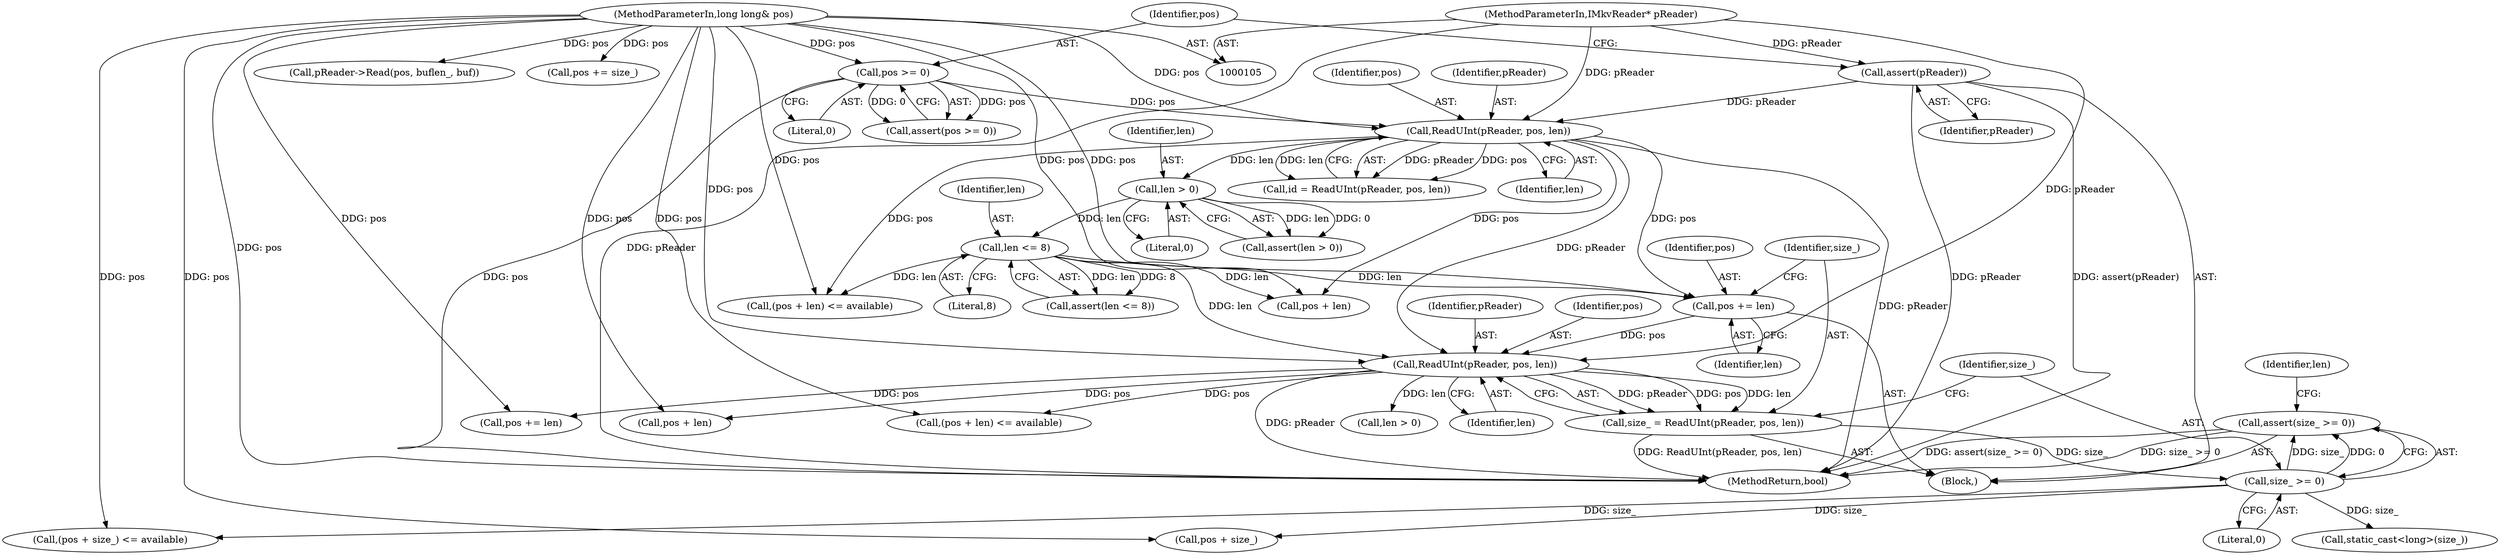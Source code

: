 digraph "0_Android_04839626ed859623901ebd3a5fd483982186b59d_161@API" {
"1000190" [label="(Call,assert(size_ >= 0))"];
"1000191" [label="(Call,size_ >= 0)"];
"1000184" [label="(Call,size_ = ReadUInt(pReader, pos, len))"];
"1000186" [label="(Call,ReadUInt(pReader, pos, len))"];
"1000150" [label="(Call,ReadUInt(pReader, pos, len))"];
"1000112" [label="(Call,assert(pReader))"];
"1000106" [label="(MethodParameterIn,IMkvReader* pReader)"];
"1000115" [label="(Call,pos >= 0)"];
"1000107" [label="(MethodParameterIn,long long& pos)"];
"1000180" [label="(Call,pos += len)"];
"1000163" [label="(Call,len <= 8)"];
"1000159" [label="(Call,len > 0)"];
"1000191" [label="(Call,size_ >= 0)"];
"1000106" [label="(MethodParameterIn,IMkvReader* pReader)"];
"1000165" [label="(Literal,8)"];
"1000112" [label="(Call,assert(pReader))"];
"1000164" [label="(Identifier,len)"];
"1000195" [label="(Call,len > 0)"];
"1000113" [label="(Identifier,pReader)"];
"1000116" [label="(Identifier,pos)"];
"1000114" [label="(Call,assert(pos >= 0))"];
"1000180" [label="(Call,pos += len)"];
"1000152" [label="(Identifier,pos)"];
"1000148" [label="(Call,id = ReadUInt(pReader, pos, len))"];
"1000111" [label="(Block,)"];
"1000192" [label="(Identifier,size_)"];
"1000160" [label="(Identifier,len)"];
"1000187" [label="(Identifier,pReader)"];
"1000213" [label="(Call,pos + size_)"];
"1000107" [label="(MethodParameterIn,long long& pos)"];
"1000158" [label="(Call,assert(len > 0))"];
"1000208" [label="(Call,pos += len)"];
"1000186" [label="(Call,ReadUInt(pReader, pos, len))"];
"1000203" [label="(Call,(pos + len) <= available)"];
"1000151" [label="(Identifier,pReader)"];
"1000193" [label="(Literal,0)"];
"1000181" [label="(Identifier,pos)"];
"1000244" [label="(MethodReturn,bool)"];
"1000150" [label="(Call,ReadUInt(pReader, pos, len))"];
"1000190" [label="(Call,assert(size_ >= 0))"];
"1000115" [label="(Call,pos >= 0)"];
"1000212" [label="(Call,(pos + size_) <= available)"];
"1000167" [label="(Call,(pos + len) <= available)"];
"1000162" [label="(Call,assert(len <= 8))"];
"1000153" [label="(Identifier,len)"];
"1000185" [label="(Identifier,size_)"];
"1000188" [label="(Identifier,pos)"];
"1000220" [label="(Call,static_cast<long>(size_))"];
"1000204" [label="(Call,pos + len)"];
"1000161" [label="(Literal,0)"];
"1000228" [label="(Call,pReader->Read(pos, buflen_, buf))"];
"1000239" [label="(Call,pos += size_)"];
"1000196" [label="(Identifier,len)"];
"1000184" [label="(Call,size_ = ReadUInt(pReader, pos, len))"];
"1000189" [label="(Identifier,len)"];
"1000159" [label="(Call,len > 0)"];
"1000168" [label="(Call,pos + len)"];
"1000117" [label="(Literal,0)"];
"1000182" [label="(Identifier,len)"];
"1000163" [label="(Call,len <= 8)"];
"1000190" -> "1000111"  [label="AST: "];
"1000190" -> "1000191"  [label="CFG: "];
"1000191" -> "1000190"  [label="AST: "];
"1000196" -> "1000190"  [label="CFG: "];
"1000190" -> "1000244"  [label="DDG: assert(size_ >= 0)"];
"1000190" -> "1000244"  [label="DDG: size_ >= 0"];
"1000191" -> "1000190"  [label="DDG: size_"];
"1000191" -> "1000190"  [label="DDG: 0"];
"1000191" -> "1000193"  [label="CFG: "];
"1000192" -> "1000191"  [label="AST: "];
"1000193" -> "1000191"  [label="AST: "];
"1000184" -> "1000191"  [label="DDG: size_"];
"1000191" -> "1000212"  [label="DDG: size_"];
"1000191" -> "1000213"  [label="DDG: size_"];
"1000191" -> "1000220"  [label="DDG: size_"];
"1000184" -> "1000111"  [label="AST: "];
"1000184" -> "1000186"  [label="CFG: "];
"1000185" -> "1000184"  [label="AST: "];
"1000186" -> "1000184"  [label="AST: "];
"1000192" -> "1000184"  [label="CFG: "];
"1000184" -> "1000244"  [label="DDG: ReadUInt(pReader, pos, len)"];
"1000186" -> "1000184"  [label="DDG: pReader"];
"1000186" -> "1000184"  [label="DDG: pos"];
"1000186" -> "1000184"  [label="DDG: len"];
"1000186" -> "1000189"  [label="CFG: "];
"1000187" -> "1000186"  [label="AST: "];
"1000188" -> "1000186"  [label="AST: "];
"1000189" -> "1000186"  [label="AST: "];
"1000186" -> "1000244"  [label="DDG: pReader"];
"1000150" -> "1000186"  [label="DDG: pReader"];
"1000106" -> "1000186"  [label="DDG: pReader"];
"1000180" -> "1000186"  [label="DDG: pos"];
"1000107" -> "1000186"  [label="DDG: pos"];
"1000163" -> "1000186"  [label="DDG: len"];
"1000186" -> "1000195"  [label="DDG: len"];
"1000186" -> "1000203"  [label="DDG: pos"];
"1000186" -> "1000204"  [label="DDG: pos"];
"1000186" -> "1000208"  [label="DDG: pos"];
"1000150" -> "1000148"  [label="AST: "];
"1000150" -> "1000153"  [label="CFG: "];
"1000151" -> "1000150"  [label="AST: "];
"1000152" -> "1000150"  [label="AST: "];
"1000153" -> "1000150"  [label="AST: "];
"1000148" -> "1000150"  [label="CFG: "];
"1000150" -> "1000244"  [label="DDG: pReader"];
"1000150" -> "1000148"  [label="DDG: pReader"];
"1000150" -> "1000148"  [label="DDG: pos"];
"1000150" -> "1000148"  [label="DDG: len"];
"1000112" -> "1000150"  [label="DDG: pReader"];
"1000106" -> "1000150"  [label="DDG: pReader"];
"1000115" -> "1000150"  [label="DDG: pos"];
"1000107" -> "1000150"  [label="DDG: pos"];
"1000150" -> "1000159"  [label="DDG: len"];
"1000150" -> "1000167"  [label="DDG: pos"];
"1000150" -> "1000168"  [label="DDG: pos"];
"1000150" -> "1000180"  [label="DDG: pos"];
"1000112" -> "1000111"  [label="AST: "];
"1000112" -> "1000113"  [label="CFG: "];
"1000113" -> "1000112"  [label="AST: "];
"1000116" -> "1000112"  [label="CFG: "];
"1000112" -> "1000244"  [label="DDG: assert(pReader)"];
"1000112" -> "1000244"  [label="DDG: pReader"];
"1000106" -> "1000112"  [label="DDG: pReader"];
"1000106" -> "1000105"  [label="AST: "];
"1000106" -> "1000244"  [label="DDG: pReader"];
"1000115" -> "1000114"  [label="AST: "];
"1000115" -> "1000117"  [label="CFG: "];
"1000116" -> "1000115"  [label="AST: "];
"1000117" -> "1000115"  [label="AST: "];
"1000114" -> "1000115"  [label="CFG: "];
"1000115" -> "1000244"  [label="DDG: pos"];
"1000115" -> "1000114"  [label="DDG: pos"];
"1000115" -> "1000114"  [label="DDG: 0"];
"1000107" -> "1000115"  [label="DDG: pos"];
"1000107" -> "1000105"  [label="AST: "];
"1000107" -> "1000244"  [label="DDG: pos"];
"1000107" -> "1000167"  [label="DDG: pos"];
"1000107" -> "1000168"  [label="DDG: pos"];
"1000107" -> "1000180"  [label="DDG: pos"];
"1000107" -> "1000203"  [label="DDG: pos"];
"1000107" -> "1000204"  [label="DDG: pos"];
"1000107" -> "1000208"  [label="DDG: pos"];
"1000107" -> "1000212"  [label="DDG: pos"];
"1000107" -> "1000213"  [label="DDG: pos"];
"1000107" -> "1000228"  [label="DDG: pos"];
"1000107" -> "1000239"  [label="DDG: pos"];
"1000180" -> "1000111"  [label="AST: "];
"1000180" -> "1000182"  [label="CFG: "];
"1000181" -> "1000180"  [label="AST: "];
"1000182" -> "1000180"  [label="AST: "];
"1000185" -> "1000180"  [label="CFG: "];
"1000163" -> "1000180"  [label="DDG: len"];
"1000163" -> "1000162"  [label="AST: "];
"1000163" -> "1000165"  [label="CFG: "];
"1000164" -> "1000163"  [label="AST: "];
"1000165" -> "1000163"  [label="AST: "];
"1000162" -> "1000163"  [label="CFG: "];
"1000163" -> "1000162"  [label="DDG: len"];
"1000163" -> "1000162"  [label="DDG: 8"];
"1000159" -> "1000163"  [label="DDG: len"];
"1000163" -> "1000167"  [label="DDG: len"];
"1000163" -> "1000168"  [label="DDG: len"];
"1000159" -> "1000158"  [label="AST: "];
"1000159" -> "1000161"  [label="CFG: "];
"1000160" -> "1000159"  [label="AST: "];
"1000161" -> "1000159"  [label="AST: "];
"1000158" -> "1000159"  [label="CFG: "];
"1000159" -> "1000158"  [label="DDG: len"];
"1000159" -> "1000158"  [label="DDG: 0"];
}
